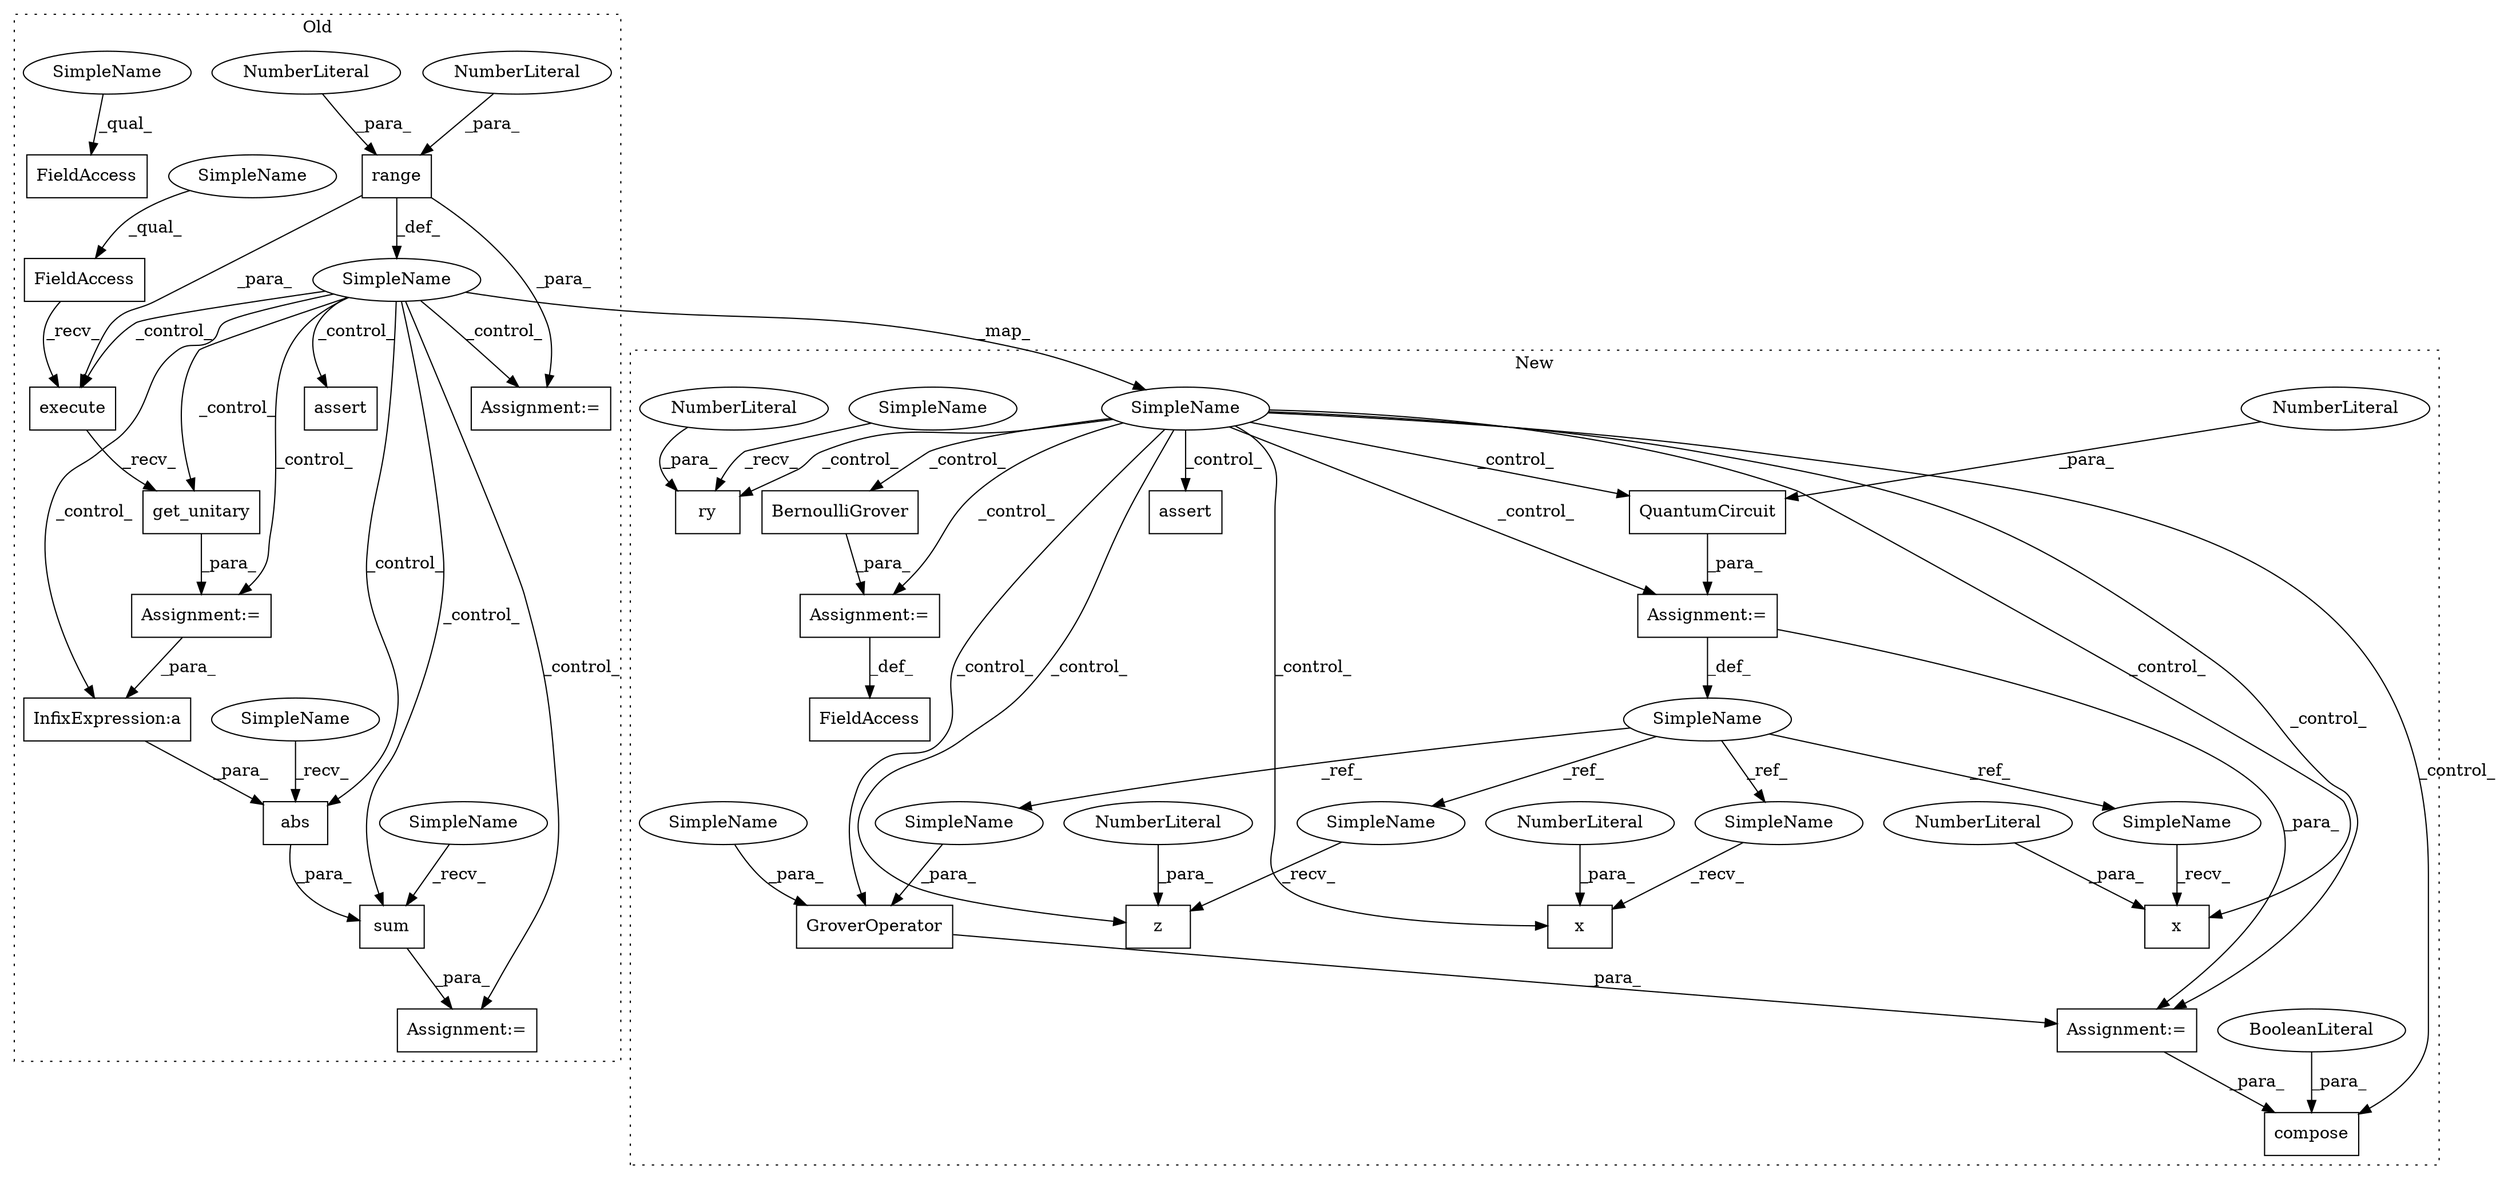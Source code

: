 digraph G {
subgraph cluster0 {
1 [label="assert" a="32" s="8167,8191" l="18,1" shape="box"];
4 [label="SimpleName" a="42" s="7272" l="1" shape="ellipse"];
6 [label="get_unitary" a="32" s="8073" l="13" shape="box"];
8 [label="range" a="32" s="7276,7285" l="6,1" shape="box"];
9 [label="sum" a="32" s="8105,8153" l="4,1" shape="box"];
12 [label="InfixExpression:a" a="27" s="8133" l="3" shape="box"];
13 [label="NumberLiteral" a="34" s="7282" l="1" shape="ellipse"];
14 [label="NumberLiteral" a="34" s="7284" l="1" shape="ellipse"];
21 [label="abs" a="32" s="8115,8152" l="4,1" shape="box"];
22 [label="execute" a="32" s="8049,8071" l="8,1" shape="box"];
25 [label="FieldAccess" a="22" s="8035" l="13" shape="box"];
26 [label="FieldAccess" a="22" s="7915" l="13" shape="box"];
31 [label="Assignment:=" a="7" s="8034" l="1" shape="box"];
33 [label="Assignment:=" a="7" s="8098" l="1" shape="box"];
36 [label="Assignment:=" a="7" s="7745,7822" l="61,2" shape="box"];
37 [label="SimpleName" a="42" s="8035" l="4" shape="ellipse"];
38 [label="SimpleName" a="42" s="7915" l="4" shape="ellipse"];
43 [label="SimpleName" a="42" s="8099" l="5" shape="ellipse"];
44 [label="SimpleName" a="42" s="8109" l="5" shape="ellipse"];
label = "Old";
style="dotted";
}
subgraph cluster1 {
2 [label="QuantumCircuit" a="32" s="5819,5835" l="15,1" shape="box"];
3 [label="SimpleName" a="42" s="5386" l="1" shape="ellipse"];
5 [label="assert" a="32" s="6259,6313" l="12,1" shape="box"];
7 [label="ry" a="32" s="5972,5982" l="3,1" shape="box"];
10 [label="BernoulliGrover" a="32" s="5713,5733" l="16,1" shape="box"];
11 [label="FieldAccess" a="22" s="5693" l="19" shape="box"];
15 [label="NumberLiteral" a="34" s="5981" l="1" shape="ellipse"];
16 [label="GroverOperator" a="32" s="6003,6042" l="15,1" shape="box"];
17 [label="SimpleName" a="42" s="5812" l="6" shape="ellipse"];
18 [label="x" a="32" s="5895,5898" l="2,1" shape="box"];
19 [label="NumberLiteral" a="34" s="5897" l="1" shape="ellipse"];
20 [label="NumberLiteral" a="34" s="5834" l="1" shape="ellipse"];
23 [label="compose" a="32" s="6152,6174" l="8,1" shape="box"];
24 [label="BooleanLiteral" a="9" s="6170" l="4" shape="ellipse"];
27 [label="x" a="32" s="5853,5856" l="2,1" shape="box"];
28 [label="NumberLiteral" a="34" s="5855" l="1" shape="ellipse"];
29 [label="z" a="32" s="5874,5877" l="2,1" shape="box"];
30 [label="NumberLiteral" a="34" s="5876" l="1" shape="ellipse"];
32 [label="Assignment:=" a="7" s="6002" l="1" shape="box"];
34 [label="Assignment:=" a="7" s="5712" l="1" shape="box"];
35 [label="Assignment:=" a="7" s="5818" l="1" shape="box"];
39 [label="SimpleName" a="42" s="5888" l="6" shape="ellipse"];
40 [label="SimpleName" a="42" s="6018" l="6" shape="ellipse"];
41 [label="SimpleName" a="42" s="5867" l="6" shape="ellipse"];
42 [label="SimpleName" a="42" s="5846" l="6" shape="ellipse"];
45 [label="SimpleName" a="42" s="5954" l="17" shape="ellipse"];
46 [label="SimpleName" a="42" s="6025" l="17" shape="ellipse"];
label = "New";
style="dotted";
}
2 -> 35 [label="_para_"];
3 -> 18 [label="_control_"];
3 -> 29 [label="_control_"];
3 -> 10 [label="_control_"];
3 -> 34 [label="_control_"];
3 -> 35 [label="_control_"];
3 -> 32 [label="_control_"];
3 -> 23 [label="_control_"];
3 -> 27 [label="_control_"];
3 -> 5 [label="_control_"];
3 -> 2 [label="_control_"];
3 -> 7 [label="_control_"];
3 -> 16 [label="_control_"];
4 -> 22 [label="_control_"];
4 -> 1 [label="_control_"];
4 -> 3 [label="_map_"];
4 -> 12 [label="_control_"];
4 -> 21 [label="_control_"];
4 -> 6 [label="_control_"];
4 -> 36 [label="_control_"];
4 -> 9 [label="_control_"];
4 -> 31 [label="_control_"];
4 -> 33 [label="_control_"];
6 -> 31 [label="_para_"];
8 -> 4 [label="_def_"];
8 -> 22 [label="_para_"];
8 -> 36 [label="_para_"];
9 -> 33 [label="_para_"];
10 -> 34 [label="_para_"];
12 -> 21 [label="_para_"];
13 -> 8 [label="_para_"];
14 -> 8 [label="_para_"];
15 -> 7 [label="_para_"];
16 -> 32 [label="_para_"];
17 -> 41 [label="_ref_"];
17 -> 39 [label="_ref_"];
17 -> 40 [label="_ref_"];
17 -> 42 [label="_ref_"];
19 -> 18 [label="_para_"];
20 -> 2 [label="_para_"];
21 -> 9 [label="_para_"];
22 -> 6 [label="_recv_"];
24 -> 23 [label="_para_"];
25 -> 22 [label="_recv_"];
28 -> 27 [label="_para_"];
30 -> 29 [label="_para_"];
31 -> 12 [label="_para_"];
32 -> 23 [label="_para_"];
34 -> 11 [label="_def_"];
35 -> 32 [label="_para_"];
35 -> 17 [label="_def_"];
37 -> 25 [label="_qual_"];
38 -> 26 [label="_qual_"];
39 -> 18 [label="_recv_"];
40 -> 16 [label="_para_"];
41 -> 29 [label="_recv_"];
42 -> 27 [label="_recv_"];
43 -> 9 [label="_recv_"];
44 -> 21 [label="_recv_"];
45 -> 7 [label="_recv_"];
46 -> 16 [label="_para_"];
}
